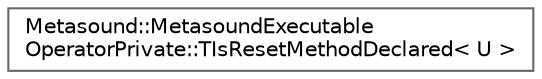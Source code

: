 digraph "Graphical Class Hierarchy"
{
 // INTERACTIVE_SVG=YES
 // LATEX_PDF_SIZE
  bgcolor="transparent";
  edge [fontname=Helvetica,fontsize=10,labelfontname=Helvetica,labelfontsize=10];
  node [fontname=Helvetica,fontsize=10,shape=box,height=0.2,width=0.4];
  rankdir="LR";
  Node0 [id="Node000000",label="Metasound::MetasoundExecutable\lOperatorPrivate::TIsResetMethodDeclared\< U \>",height=0.2,width=0.4,color="grey40", fillcolor="white", style="filled",URL="$d0/dbf/classMetasound_1_1MetasoundExecutableOperatorPrivate_1_1TIsResetMethodDeclared.html",tooltip=" "];
}
